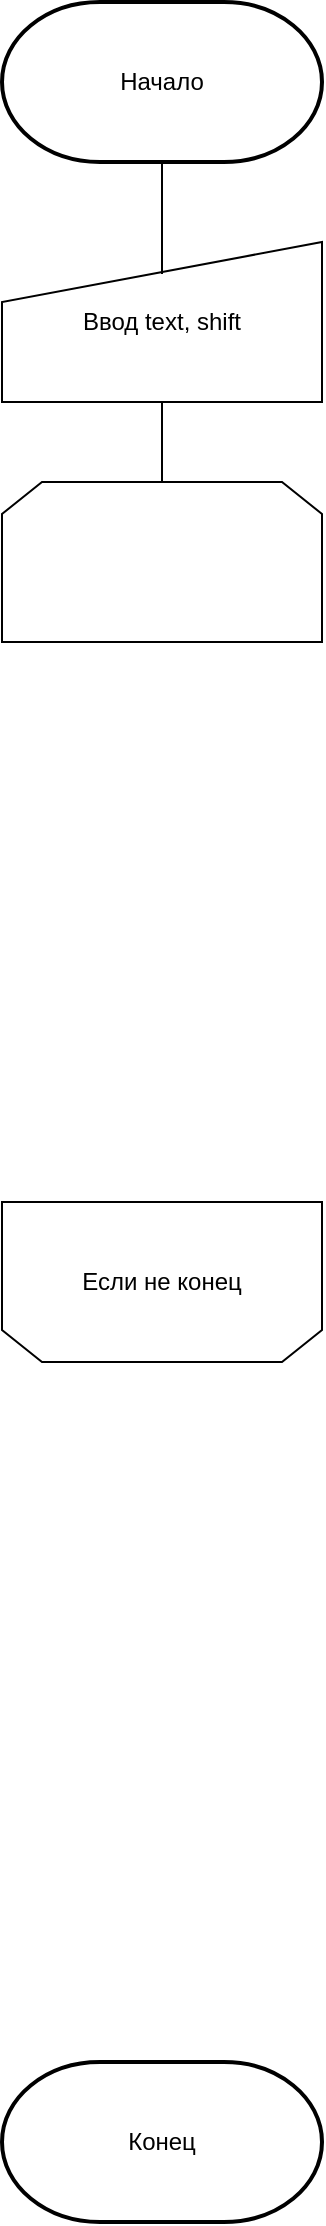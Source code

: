 <mxfile version="15.3.0" type="github">
  <diagram id="L_eCcWARfc-s5K9qRDMl" name="Page-1">
    <mxGraphModel dx="1038" dy="588" grid="1" gridSize="10" guides="1" tooltips="1" connect="1" arrows="1" fold="1" page="1" pageScale="1" pageWidth="827" pageHeight="1169" math="0" shadow="0">
      <root>
        <mxCell id="0" />
        <mxCell id="1" parent="0" />
        <mxCell id="_cBvLI8PUuSnjw4zckk6-4" value="Начало" style="strokeWidth=2;html=1;shape=mxgraph.flowchart.terminator;whiteSpace=wrap;" vertex="1" parent="1">
          <mxGeometry x="320" y="40" width="160" height="80" as="geometry" />
        </mxCell>
        <mxCell id="_cBvLI8PUuSnjw4zckk6-5" value="Конец" style="strokeWidth=2;html=1;shape=mxgraph.flowchart.terminator;whiteSpace=wrap;" vertex="1" parent="1">
          <mxGeometry x="320" y="1070" width="160" height="80" as="geometry" />
        </mxCell>
        <mxCell id="_cBvLI8PUuSnjw4zckk6-6" value="Ввод text, shift" style="shape=manualInput;whiteSpace=wrap;html=1;" vertex="1" parent="1">
          <mxGeometry x="320" y="160" width="160" height="80" as="geometry" />
        </mxCell>
        <mxCell id="_cBvLI8PUuSnjw4zckk6-7" value="" style="endArrow=none;html=1;entryX=0.5;entryY=1;entryDx=0;entryDy=0;entryPerimeter=0;" edge="1" parent="1" target="_cBvLI8PUuSnjw4zckk6-4">
          <mxGeometry width="50" height="50" relative="1" as="geometry">
            <mxPoint x="400" y="176" as="sourcePoint" />
            <mxPoint x="410" y="310" as="targetPoint" />
          </mxGeometry>
        </mxCell>
        <mxCell id="_cBvLI8PUuSnjw4zckk6-8" value="" style="shape=loopLimit;whiteSpace=wrap;html=1;" vertex="1" parent="1">
          <mxGeometry x="320" y="280" width="160" height="80" as="geometry" />
        </mxCell>
        <mxCell id="_cBvLI8PUuSnjw4zckk6-10" value="Если не конец" style="shape=loopLimit;whiteSpace=wrap;html=1;flipH=0;flipV=1;" vertex="1" parent="1">
          <mxGeometry x="320" y="640" width="160" height="80" as="geometry" />
        </mxCell>
        <mxCell id="_cBvLI8PUuSnjw4zckk6-11" value="" style="endArrow=none;html=1;exitX=0.5;exitY=0;exitDx=0;exitDy=0;entryX=0.5;entryY=1;entryDx=0;entryDy=0;" edge="1" parent="1" source="_cBvLI8PUuSnjw4zckk6-8" target="_cBvLI8PUuSnjw4zckk6-6">
          <mxGeometry width="50" height="50" relative="1" as="geometry">
            <mxPoint x="360" y="290" as="sourcePoint" />
            <mxPoint x="410" y="240" as="targetPoint" />
          </mxGeometry>
        </mxCell>
      </root>
    </mxGraphModel>
  </diagram>
</mxfile>
